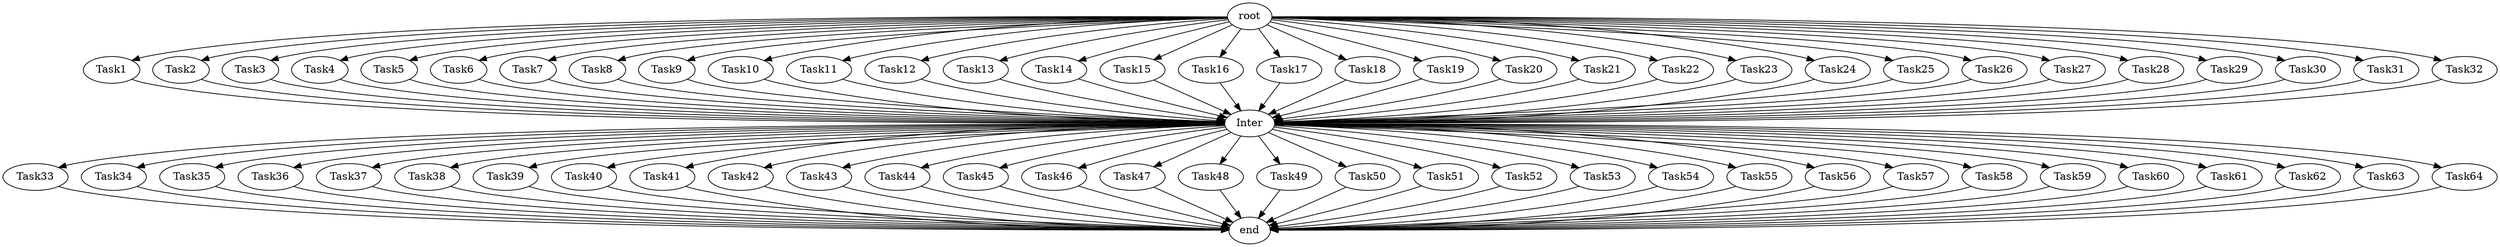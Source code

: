 digraph Redistribution {
    root    [size=2];
    end     [size=2];

    Inter   [size=1000000000];

    Task1  [size=1000000000];
    Task2  [size=1000000000];
    Task3  [size=1000000000];
    Task4  [size=1000000000];
    Task5  [size=1000000000];
    Task6  [size=1000000000];
    Task7  [size=1000000000];
    Task8  [size=1000000000];
    Task9  [size=1000000000];
    Task10 [size=1000000000];
    Task11 [size=1000000000];
    Task12 [size=1000000000];
    Task13 [size=1000000000];
    Task14 [size=1000000000];
    Task15 [size=1000000000];
    Task16 [size=1000000000];
    Task17 [size=1000000000];
    Task18 [size=1000000000];
    Task19 [size=1000000000];
    Task20 [size=1000000000];
    Task21 [size=1000000000];
    Task22 [size=1000000000];
    Task23 [size=1000000000];
    Task24 [size=1000000000];
    Task25 [size=1000000000];
    Task26 [size=1000000000];
    Task27 [size=1000000000];
    Task28 [size=1000000000];
    Task29 [size=1000000000];
    Task30 [size=1000000000];
    Task31 [size=1000000000];
    Task32 [size=1000000000];

    Task33  [size=1000000000];
    Task34  [size=1000000000];
    Task35  [size=1000000000];
    Task36  [size=1000000000];
    Task37  [size=1000000000];
    Task38  [size=1000000000];
    Task39  [size=1000000000];
    Task40  [size=1000000000];
    Task41  [size=1000000000];
    Task42  [size=1000000000];
    Task43  [size=1000000000];
    Task44  [size=1000000000];
    Task45  [size=1000000000];
    Task46  [size=1000000000];
    Task47  [size=1000000000];
    Task48  [size=1000000000];
    Task49  [size=1000000000];
    Task50  [size=1000000000];
    Task51  [size=1000000000];
    Task52  [size=1000000000];
    Task53  [size=1000000000];
    Task54  [size=1000000000];
    Task55  [size=1000000000];
    Task56  [size=1000000000];
    Task57  [size=1000000000];
    Task58  [size=1000000000];
    Task59  [size=1000000000];
    Task60  [size=1000000000];
    Task61  [size=1000000000];
    Task62  [size=1000000000];
    Task63  [size=1000000000];
    Task64  [size=1000000000];

    root -> Task1  [size=2000000000];
    root -> Task2  [size=2000000000];
    root -> Task3  [size=2000000000];
    root -> Task4  [size=2000000000];
    root -> Task5  [size=2000000000];
    root -> Task6  [size=2000000000];
    root -> Task7  [size=2000000000];
    root -> Task8  [size=2000000000];
    root -> Task9  [size=2000000000];
    root -> Task10 [size=2000000000];
    root -> Task11 [size=2000000000];
    root -> Task12 [size=2000000000];
    root -> Task13 [size=2000000000];
    root -> Task14 [size=2000000000];
    root -> Task15 [size=2000000000];
    root -> Task16 [size=2000000000];
    root -> Task17 [size=2000000000];
    root -> Task18 [size=2000000000];
    root -> Task19 [size=2000000000];
    root -> Task20 [size=2000000000];
    root -> Task21 [size=2000000000];
    root -> Task22 [size=2000000000];
    root -> Task23 [size=2000000000];
    root -> Task24 [size=2000000000];
    root -> Task25 [size=2000000000];
    root -> Task26 [size=2000000000];
    root -> Task27 [size=2000000000];
    root -> Task28 [size=2000000000];
    root -> Task29 [size=2000000000];
    root -> Task30 [size=2000000000];
    root -> Task31 [size=2000000000];
    root -> Task32 [size=2000000000];

    Task1  -> Inter [size=2000000000];
    Task2  -> Inter [size=2000000000];
    Task3  -> Inter [size=2000000000];
    Task4  -> Inter [size=2000000000];
    Task5  -> Inter [size=2000000000];
    Task6  -> Inter [size=2000000000];
    Task7  -> Inter [size=2000000000];
    Task8  -> Inter [size=2000000000];
    Task9  -> Inter [size=2000000000];
    Task10 -> Inter [size=2000000000];
    Task11 -> Inter [size=2000000000];
    Task12 -> Inter [size=2000000000];
    Task13 -> Inter [size=2000000000];
    Task14 -> Inter [size=2000000000];
    Task15 -> Inter [size=2000000000];
    Task16 -> Inter [size=2000000000];
    Task17 -> Inter [size=2000000000];
    Task18 -> Inter [size=2000000000];
    Task19 -> Inter [size=2000000000];
    Task20 -> Inter [size=2000000000];
    Task21 -> Inter [size=2000000000];
    Task22 -> Inter [size=2000000000];
    Task23 -> Inter [size=2000000000];
    Task24 -> Inter [size=2000000000];
    Task25 -> Inter [size=2000000000];
    Task26 -> Inter [size=2000000000];
    Task27 -> Inter [size=2000000000];
    Task28 -> Inter [size=2000000000];
    Task29 -> Inter [size=2000000000];
    Task30 -> Inter [size=2000000000];
    Task31 -> Inter [size=2000000000];
    Task32 -> Inter [size=2000000000];

    Inter -> Task33  [size=2000000000];
    Inter -> Task34  [size=2000000000];
    Inter -> Task35  [size=2000000000];
    Inter -> Task36  [size=2000000000];
    Inter -> Task37  [size=2000000000];
    Inter -> Task38  [size=2000000000];
    Inter -> Task39  [size=2000000000];
    Inter -> Task40  [size=2000000000];
    Inter -> Task41  [size=2000000000];
    Inter -> Task42  [size=2000000000];
    Inter -> Task43  [size=2000000000];
    Inter -> Task44  [size=2000000000];
    Inter -> Task45  [size=2000000000];
    Inter -> Task46  [size=2000000000];
    Inter -> Task47  [size=2000000000];
    Inter -> Task48  [size=2000000000];
    Inter -> Task49  [size=2000000000];
    Inter -> Task50  [size=2000000000];
    Inter -> Task51  [size=2000000000];
    Inter -> Task52  [size=2000000000];
    Inter -> Task53  [size=2000000000];
    Inter -> Task54  [size=2000000000];
    Inter -> Task55  [size=2000000000];
    Inter -> Task56  [size=2000000000];
    Inter -> Task57  [size=2000000000];
    Inter -> Task58  [size=2000000000];
    Inter -> Task59  [size=2000000000];
    Inter -> Task60  [size=2000000000];
    Inter -> Task61  [size=2000000000];
    Inter -> Task62  [size=2000000000];
    Inter -> Task63  [size=2000000000];
    Inter -> Task64  [size=2000000000];

    Task33 -> end [size=2];
    Task34 -> end [size=2];
    Task35 -> end [size=2];
    Task36 -> end [size=2];
    Task37 -> end [size=2];
    Task38 -> end [size=2];
    Task39 -> end [size=2];
    Task40 -> end [size=2];
    Task41 -> end [size=2];
    Task42 -> end [size=2];
    Task43 -> end [size=2];
    Task44 -> end [size=2];
    Task45 -> end [size=2];
    Task46 -> end [size=2];
    Task47 -> end [size=2];
    Task48 -> end [size=2];
    Task49 -> end [size=2];
    Task50 -> end [size=2];
    Task51 -> end [size=2];
    Task52 -> end [size=2];
    Task53 -> end [size=2];
    Task54 -> end [size=2];
    Task55 -> end [size=2];
    Task56 -> end [size=2];
    Task57 -> end [size=2];
    Task58 -> end [size=2];
    Task59 -> end [size=2];
    Task60 -> end [size=2];
    Task61 -> end [size=2];
    Task62 -> end [size=2];
    Task63 -> end [size=2];
    Task64 -> end [size=2];
}
